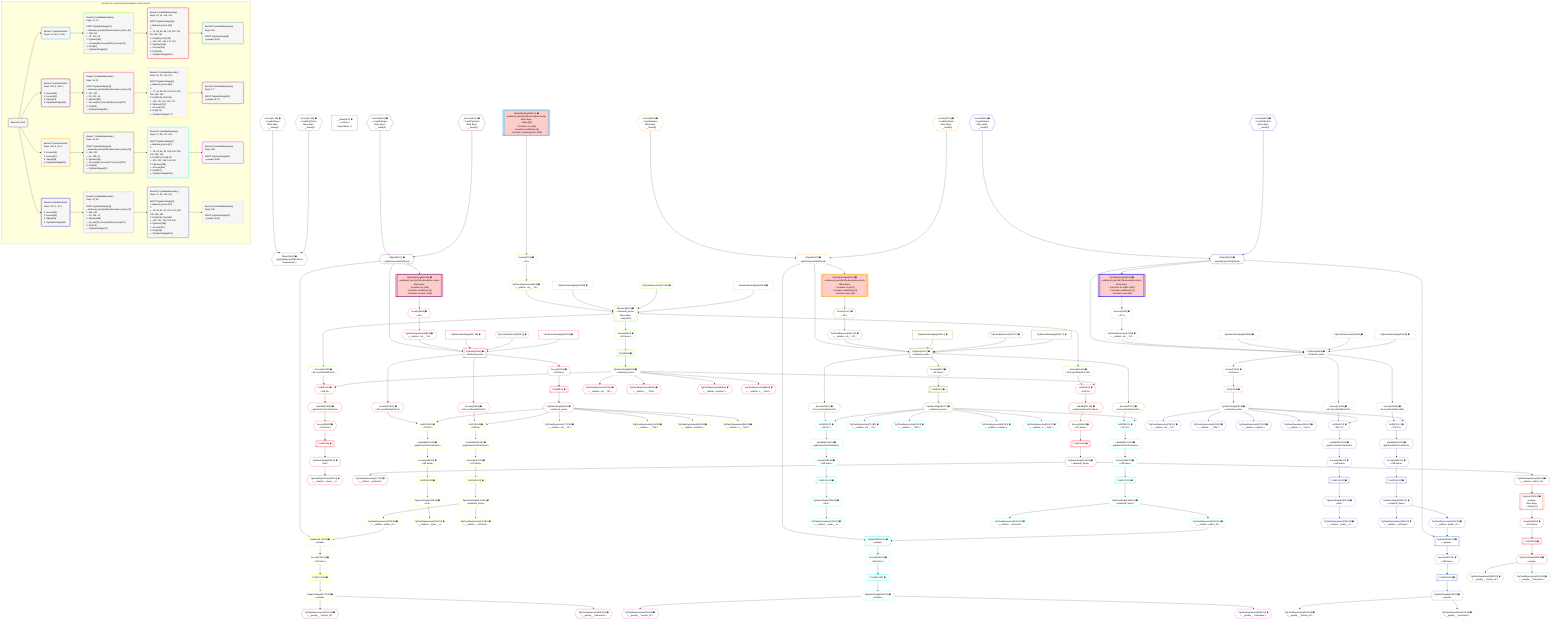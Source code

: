 %%{init: {'themeVariables': { 'fontSize': '12px'}}}%%
graph TD
    classDef path fill:#eee,stroke:#000,color:#000
    classDef plan fill:#fff,stroke-width:1px,color:#000
    classDef itemplan fill:#fff,stroke-width:2px,color:#000
    classDef unbatchedplan fill:#dff,stroke-width:1px,color:#000
    classDef sideeffectplan fill:#fcc,stroke-width:2px,color:#000
    classDef bucket fill:#f6f6f6,color:#000,stroke-width:2px,text-align:left

    subgraph "Buckets for mutations/basics/update-relational-post"
    Bucket0("Bucket 0 (root)"):::bucket
    Bucket1("Bucket 1 (mutationField)<br />Deps: 14, 244, 9, 245"):::bucket
    Bucket2("Bucket 2 (mutationField)<br />Deps: 244, 9, 246, 2<br /><br />1: Access[19]<br />2: Access[20]<br />3: Object[21]<br />4: PgUpdateSingle[18]"):::bucket
    Bucket3("Bucket 3 (mutationField)<br />Deps: 244, 9, 24, 2<br /><br />1: Access[26]<br />2: Access[27]<br />3: Object[28]<br />4: PgUpdateSingle[25]"):::bucket
    Bucket4("Bucket 4 (mutationField)<br />Deps: 247, 9, 24, 2<br /><br />1: Access[33]<br />2: Access[34]<br />3: Object[35]<br />4: PgUpdateSingle[32]"):::bucket
    Bucket5("Bucket 5 (nullableBoundary)<br />Deps: 11, 14<br /><br />ROOT PgUpdateSingle{1}ᐸrelational_posts(id;title,description,note)ᐳ[11]<br />1: 208, 213<br />ᐳ: 37, 212, 36<br />2: PgSelect[45]<br />ᐳ: Access[49], Access[209], Access[214]<br />3: First[50]<br />ᐳ: PgSelectSingle[51]"):::bucket
    Bucket6("Bucket 6 (nullableBoundary)<br />Deps: 18, 21<br /><br />ROOT PgUpdateSingle{2}ᐸrelational_posts(id;title,description,note)ᐳ[18]<br />1: 217, 222<br />ᐳ: 39, 221, 38<br />2: PgSelect[53]<br />ᐳ: Access[57], Access[218], Access[223]<br />3: First[58]<br />ᐳ: PgSelectSingle[59]"):::bucket
    Bucket7("Bucket 7 (nullableBoundary)<br />Deps: 25, 28<br /><br />ROOT PgUpdateSingle{3}ᐸrelational_posts(id;title,description,note)ᐳ[25]<br />1: 226, 231<br />ᐳ: 41, 230, 40<br />2: PgSelect[61]<br />ᐳ: Access[65], Access[227], Access[232]<br />3: First[66]<br />ᐳ: PgSelectSingle[67]"):::bucket
    Bucket8("Bucket 8 (nullableBoundary)<br />Deps: 32, 35<br /><br />ROOT PgUpdateSingle{4}ᐸrelational_posts(id;title,description,note)ᐳ[32]<br />1: 235, 240<br />ᐳ: 43, 239, 42<br />2: PgSelect[69]<br />ᐳ: Access[73], Access[236], Access[241]<br />3: First[74]<br />ᐳ: PgSelectSingle[75]"):::bucket
    Bucket9("Bucket 9 (nullableBoundary)<br />Deps: 51, 14, 209, 214<br /><br />ROOT PgSelectSingle{5}ᐸrelational_postsᐳ[51]<br />1: <br />ᐳ: 76, 80, 84, 88, 210, 215, 211, 216, 98, 134<br />2: First[99], First[135]<br />ᐳ: 100, 101, 136, 137, 161<br />3: PgSelect[162]<br />ᐳ: Access[164]<br />4: First[165]<br />ᐳ: PgSelectSingle[166]"):::bucket
    Bucket10("Bucket 10 (nullableBoundary)<br />Deps: 59, 21, 218, 223<br /><br />ROOT PgSelectSingle{6}ᐸrelational_postsᐳ[59]<br />1: <br />ᐳ: 77, 81, 85, 89, 219, 224, 220, 225, 108, 140<br />2: First[109], First[141]<br />ᐳ: 110, 111, 142, 143, 172<br />3: PgSelect[173]<br />ᐳ: Access[175]<br />4: First[176]<br />ᐳ: PgSelectSingle[177]"):::bucket
    Bucket11("Bucket 11 (nullableBoundary)<br />Deps: 67, 28, 227, 232<br /><br />ROOT PgSelectSingle{7}ᐸrelational_postsᐳ[67]<br />1: <br />ᐳ: 78, 82, 86, 90, 228, 233, 229, 234, 118, 146<br />2: First[119], First[147]<br />ᐳ: 120, 121, 148, 149, 183<br />3: PgSelect[184]<br />ᐳ: Access[186]<br />4: First[187]<br />ᐳ: PgSelectSingle[188]"):::bucket
    Bucket12("Bucket 12 (nullableBoundary)<br />Deps: 75, 35, 236, 241<br /><br />ROOT PgSelectSingle{8}ᐸrelational_postsᐳ[75]<br />1: <br />ᐳ: 79, 83, 87, 91, 237, 242, 238, 243, 128, 152<br />2: First[129], First[153]<br />ᐳ: 130, 131, 154, 155, 194<br />3: PgSelect[195]<br />ᐳ: Access[197]<br />4: First[198]<br />ᐳ: PgSelectSingle[199]"):::bucket
    Bucket13("Bucket 13 (nullableBoundary)<br />Deps: 166<br /><br />ROOT PgSelectSingle{9}ᐸpeopleᐳ[166]"):::bucket
    Bucket14("Bucket 14 (nullableBoundary)<br />Deps: 177<br /><br />ROOT PgSelectSingle{10}ᐸpeopleᐳ[177]"):::bucket
    Bucket15("Bucket 15 (nullableBoundary)<br />Deps: 188<br /><br />ROOT PgSelectSingle{11}ᐸpeopleᐳ[188]"):::bucket
    Bucket16("Bucket 16 (nullableBoundary)<br />Deps: 199<br /><br />ROOT PgSelectSingle{12}ᐸpeopleᐳ[199]"):::bucket
    end
    Bucket0 --> Bucket1 & Bucket2 & Bucket3 & Bucket4
    Bucket1 --> Bucket5
    Bucket2 --> Bucket6
    Bucket3 --> Bucket7
    Bucket4 --> Bucket8
    Bucket5 --> Bucket9
    Bucket6 --> Bucket10
    Bucket7 --> Bucket11
    Bucket8 --> Bucket12
    Bucket9 --> Bucket13
    Bucket10 --> Bucket14
    Bucket11 --> Bucket15
    Bucket12 --> Bucket16

    %% plan dependencies
    Object14{{"Object[14∈0] ➊<br />ᐸ{pgSettings,withPgClient}ᐳ<br />Dependents: 3"}}:::plan
    Access12{{"Access[12∈0] ➊<br />ᐸ2.pgSettingsᐳ<br />More deps:<br />- __Value[2]"}}:::plan
    Access13{{"Access[13∈0] ➊<br />ᐸ2.withPgClientᐳ<br />More deps:<br />- __Value[2]"}}:::plan
    Access12 & Access13 --> Object14
    __Value2["__Value[2∈0] ➊<br />ᐸcontextᐳ<br />Dependents: 8"]:::plan
    PgUpdateSingle11[["PgUpdateSingle[11∈1] ➊<br />ᐸrelational_posts(id;title,description,note)ᐳ<br />More deps:<br />- Object[14]<br />- Constantᐸ4ᐳ[244]<br />- Constantᐸundefinedᐳ[9]<br />- Constantᐸ'A description'ᐳ[245]"]]:::sideeffectplan
    PgUpdateSingle18[["PgUpdateSingle[18∈2] ➊<br />ᐸrelational_posts(id;title,description,note)ᐳ<br />More deps:<br />- Constantᐸ4ᐳ[244]<br />- Constantᐸundefinedᐳ[9]<br />- Constantᐸ'A note'ᐳ[246]"]]:::sideeffectplan
    Object21{{"Object[21∈2] ➊<br />ᐸ{pgSettings,withPgClient}ᐳ"}}:::plan
    Object21 --> PgUpdateSingle18
    Access19{{"Access[19∈2] ➊<br />ᐸ2.pgSettingsᐳ<br />More deps:<br />- __Value[2]"}}:::plan
    Access20{{"Access[20∈2] ➊<br />ᐸ2.withPgClientᐳ<br />More deps:<br />- __Value[2]"}}:::plan
    Access19 & Access20 --> Object21
    PgUpdateSingle25[["PgUpdateSingle[25∈3] ➊<br />ᐸrelational_posts(id;title,description,note)ᐳ<br />More deps:<br />- Constantᐸ4ᐳ[244]<br />- Constantᐸundefinedᐳ[9]<br />- Constantᐸnullᐳ[24]"]]:::sideeffectplan
    Object28{{"Object[28∈3] ➊<br />ᐸ{pgSettings,withPgClient}ᐳ"}}:::plan
    Object28 --> PgUpdateSingle25
    Access26{{"Access[26∈3] ➊<br />ᐸ2.pgSettingsᐳ<br />More deps:<br />- __Value[2]"}}:::plan
    Access27{{"Access[27∈3] ➊<br />ᐸ2.withPgClientᐳ<br />More deps:<br />- __Value[2]"}}:::plan
    Access26 & Access27 --> Object28
    PgUpdateSingle32[["PgUpdateSingle[32∈4] ➊<br />ᐸrelational_posts(id;title,description,note)ᐳ<br />More deps:<br />- Constantᐸ3141592ᐳ[247]<br />- Constantᐸundefinedᐳ[9]<br />- Constantᐸnullᐳ[24]"]]:::sideeffectplan
    Object35{{"Object[35∈4] ➊<br />ᐸ{pgSettings,withPgClient}ᐳ"}}:::plan
    Object35 --> PgUpdateSingle32
    Access33{{"Access[33∈4] ➊<br />ᐸ2.pgSettingsᐳ<br />More deps:<br />- __Value[2]"}}:::plan
    Access34{{"Access[34∈4] ➊<br />ᐸ2.withPgClientᐳ<br />More deps:<br />- __Value[2]"}}:::plan
    Access33 & Access34 --> Object35
    PgSelect45[["PgSelect[45∈5] ➊<br />ᐸrelational_postsᐳ<br />More deps:<br />- Object[14]"]]:::plan
    PgClassExpression36{{"PgClassExpression[36∈5] ➊<br />ᐸ__relation...sts__.”id”ᐳ"}}:::plan
    PgSelectInlineApply208["PgSelectInlineApply[208∈5] ➊"]:::plan
    PgFromExpression212{{"PgFromExpression[212∈5] ➊"}}:::plan
    PgSelectInlineApply213["PgSelectInlineApply[213∈5] ➊"]:::plan
    PgClassExpression36 & PgSelectInlineApply208 & PgFromExpression212 & PgSelectInlineApply213 --> PgSelect45
    Access37{{"Access[37∈5] ➊<br />ᐸ11.tᐳ"}}:::plan
    Access37 --> PgClassExpression36
    PgUpdateSingle11 --> Access37
    Access49{{"Access[49∈5] ➊<br />ᐸ45.itemsᐳ"}}:::plan
    PgSelect45 --> Access49
    First50[["First[50∈5] ➊"]]:::plan
    Access49 --> First50
    PgSelectSingle51{{"PgSelectSingle[51∈5] ➊<br />ᐸrelational_postsᐳ"}}:::plan
    First50 --> PgSelectSingle51
    Access209{{"Access[209∈5] ➊<br />ᐸ45.m.joinDetailsFor132ᐳ"}}:::plan
    PgSelect45 --> Access209
    Access214{{"Access[214∈5] ➊<br />ᐸ45.m.joinDetailsFor93ᐳ"}}:::plan
    PgSelect45 --> Access214
    PgSelect53[["PgSelect[53∈6] ➊<br />ᐸrelational_postsᐳ"]]:::plan
    PgClassExpression38{{"PgClassExpression[38∈6] ➊<br />ᐸ__relation...sts__.”id”ᐳ"}}:::plan
    PgSelectInlineApply217["PgSelectInlineApply[217∈6] ➊"]:::plan
    PgFromExpression221{{"PgFromExpression[221∈6] ➊"}}:::plan
    PgSelectInlineApply222["PgSelectInlineApply[222∈6] ➊"]:::plan
    Object21 & PgClassExpression38 & PgSelectInlineApply217 & PgFromExpression221 & PgSelectInlineApply222 --> PgSelect53
    Access39{{"Access[39∈6] ➊<br />ᐸ18.tᐳ"}}:::plan
    Access39 --> PgClassExpression38
    PgUpdateSingle18 --> Access39
    Access57{{"Access[57∈6] ➊<br />ᐸ53.itemsᐳ"}}:::plan
    PgSelect53 --> Access57
    First58[["First[58∈6] ➊"]]:::plan
    Access57 --> First58
    PgSelectSingle59{{"PgSelectSingle[59∈6] ➊<br />ᐸrelational_postsᐳ"}}:::plan
    First58 --> PgSelectSingle59
    Access218{{"Access[218∈6] ➊<br />ᐸ53.m.joinDetailsFor138ᐳ"}}:::plan
    PgSelect53 --> Access218
    Access223{{"Access[223∈6] ➊<br />ᐸ53.m.joinDetailsFor103ᐳ"}}:::plan
    PgSelect53 --> Access223
    PgSelect61[["PgSelect[61∈7] ➊<br />ᐸrelational_postsᐳ"]]:::plan
    PgClassExpression40{{"PgClassExpression[40∈7] ➊<br />ᐸ__relation...sts__.”id”ᐳ"}}:::plan
    PgSelectInlineApply226["PgSelectInlineApply[226∈7] ➊"]:::plan
    PgFromExpression230{{"PgFromExpression[230∈7] ➊"}}:::plan
    PgSelectInlineApply231["PgSelectInlineApply[231∈7] ➊"]:::plan
    Object28 & PgClassExpression40 & PgSelectInlineApply226 & PgFromExpression230 & PgSelectInlineApply231 --> PgSelect61
    Access41{{"Access[41∈7] ➊<br />ᐸ25.tᐳ"}}:::plan
    Access41 --> PgClassExpression40
    PgUpdateSingle25 --> Access41
    Access65{{"Access[65∈7] ➊<br />ᐸ61.itemsᐳ"}}:::plan
    PgSelect61 --> Access65
    First66[["First[66∈7] ➊"]]:::plan
    Access65 --> First66
    PgSelectSingle67{{"PgSelectSingle[67∈7] ➊<br />ᐸrelational_postsᐳ"}}:::plan
    First66 --> PgSelectSingle67
    Access227{{"Access[227∈7] ➊<br />ᐸ61.m.joinDetailsFor144ᐳ"}}:::plan
    PgSelect61 --> Access227
    Access232{{"Access[232∈7] ➊<br />ᐸ61.m.joinDetailsFor113ᐳ"}}:::plan
    PgSelect61 --> Access232
    PgSelect69[["PgSelect[69∈8] ➊<br />ᐸrelational_postsᐳ"]]:::plan
    PgClassExpression42{{"PgClassExpression[42∈8] ➊<br />ᐸ__relation...sts__.”id”ᐳ"}}:::plan
    PgSelectInlineApply235["PgSelectInlineApply[235∈8] ➊"]:::plan
    PgFromExpression239{{"PgFromExpression[239∈8] ➊"}}:::plan
    PgSelectInlineApply240["PgSelectInlineApply[240∈8] ➊"]:::plan
    Object35 & PgClassExpression42 & PgSelectInlineApply235 & PgFromExpression239 & PgSelectInlineApply240 --> PgSelect69
    Access43{{"Access[43∈8] ➊<br />ᐸ32.tᐳ"}}:::plan
    Access43 --> PgClassExpression42
    PgUpdateSingle32 --> Access43
    Access73{{"Access[73∈8] ➊<br />ᐸ69.itemsᐳ"}}:::plan
    PgSelect69 --> Access73
    First74[["First[74∈8] ➊"]]:::plan
    Access73 --> First74
    PgSelectSingle75{{"PgSelectSingle[75∈8] ➊<br />ᐸrelational_postsᐳ"}}:::plan
    First74 --> PgSelectSingle75
    Access236{{"Access[236∈8] ➊<br />ᐸ69.m.joinDetailsFor150ᐳ"}}:::plan
    PgSelect69 --> Access236
    Access241{{"Access[241∈8] ➊<br />ᐸ69.m.joinDetailsFor123ᐳ"}}:::plan
    PgSelect69 --> Access241
    PgSelect162[["PgSelect[162∈9] ➊<br />ᐸpeopleᐳ<br />More deps:<br />- Object[14]"]]:::plan
    PgClassExpression161{{"PgClassExpression[161∈9] ➊<br />ᐸ__relation...author_id”ᐳ"}}:::plan
    PgClassExpression161 --> PgSelect162
    List210{{"List[210∈9] ➊<br />ᐸ209,51ᐳ"}}:::plan
    Access209 & PgSelectSingle51 --> List210
    List215{{"List[215∈9] ➊<br />ᐸ214,51ᐳ"}}:::plan
    Access214 & PgSelectSingle51 --> List215
    PgClassExpression76{{"PgClassExpression[76∈9] ➊<br />ᐸ__relation...sts__.”id”ᐳ"}}:::plan
    PgSelectSingle51 --> PgClassExpression76
    PgClassExpression80{{"PgClassExpression[80∈9] ➊<br />ᐸ__relation...__.”title”ᐳ"}}:::plan
    PgSelectSingle51 --> PgClassExpression80
    PgClassExpression84{{"PgClassExpression[84∈9] ➊<br />ᐸ__relation...scription”ᐳ"}}:::plan
    PgSelectSingle51 --> PgClassExpression84
    PgClassExpression88{{"PgClassExpression[88∈9] ➊<br />ᐸ__relation...s__.”note”ᐳ"}}:::plan
    PgSelectSingle51 --> PgClassExpression88
    Access98{{"Access[98∈9] ➊<br />ᐸ216.itemsᐳ"}}:::plan
    Lambda216{{"Lambda[216∈9] ➊<br />ᐸpgInlineViaJoinTransformᐳ"}}:::plan
    Lambda216 --> Access98
    First99[["First[99∈9] ➊"]]:::plan
    Access98 --> First99
    PgSelectSingle100{{"PgSelectSingle[100∈9] ➊<br />ᐸtextᐳ"}}:::plan
    First99 --> PgSelectSingle100
    PgClassExpression101{{"PgClassExpression[101∈9] ➊<br />ᐸ__relation..._lower__.vᐳ"}}:::plan
    PgSelectSingle100 --> PgClassExpression101
    Access134{{"Access[134∈9] ➊<br />ᐸ211.itemsᐳ"}}:::plan
    Lambda211{{"Lambda[211∈9] ➊<br />ᐸpgInlineViaJoinTransformᐳ"}}:::plan
    Lambda211 --> Access134
    First135[["First[135∈9] ➊"]]:::plan
    Access134 --> First135
    PgSelectSingle136{{"PgSelectSingle[136∈9] ➊<br />ᐸrelational_itemsᐳ"}}:::plan
    First135 --> PgSelectSingle136
    PgClassExpression137{{"PgClassExpression[137∈9] ➊<br />ᐸ__relation..._archived”ᐳ"}}:::plan
    PgSelectSingle136 --> PgClassExpression137
    PgSelectSingle136 --> PgClassExpression161
    Access164{{"Access[164∈9] ➊<br />ᐸ162.itemsᐳ"}}:::plan
    PgSelect162 --> Access164
    First165[["First[165∈9] ➊"]]:::plan
    Access164 --> First165
    PgSelectSingle166{{"PgSelectSingle[166∈9] ➊<br />ᐸpeopleᐳ"}}:::plan
    First165 --> PgSelectSingle166
    List210 --> Lambda211
    List215 --> Lambda216
    PgSelect173[["PgSelect[173∈10] ➊<br />ᐸpeopleᐳ"]]:::plan
    PgClassExpression172{{"PgClassExpression[172∈10] ➊<br />ᐸ__relation...author_id”ᐳ"}}:::plan
    Object21 & PgClassExpression172 --> PgSelect173
    List219{{"List[219∈10] ➊<br />ᐸ218,59ᐳ"}}:::plan
    Access218 & PgSelectSingle59 --> List219
    List224{{"List[224∈10] ➊<br />ᐸ223,59ᐳ"}}:::plan
    Access223 & PgSelectSingle59 --> List224
    PgClassExpression77{{"PgClassExpression[77∈10] ➊<br />ᐸ__relation...sts__.”id”ᐳ"}}:::plan
    PgSelectSingle59 --> PgClassExpression77
    PgClassExpression81{{"PgClassExpression[81∈10] ➊<br />ᐸ__relation...__.”title”ᐳ"}}:::plan
    PgSelectSingle59 --> PgClassExpression81
    PgClassExpression85{{"PgClassExpression[85∈10] ➊<br />ᐸ__relation...scription”ᐳ"}}:::plan
    PgSelectSingle59 --> PgClassExpression85
    PgClassExpression89{{"PgClassExpression[89∈10] ➊<br />ᐸ__relation...s__.”note”ᐳ"}}:::plan
    PgSelectSingle59 --> PgClassExpression89
    Access108{{"Access[108∈10] ➊<br />ᐸ225.itemsᐳ"}}:::plan
    Lambda225{{"Lambda[225∈10] ➊<br />ᐸpgInlineViaJoinTransformᐳ"}}:::plan
    Lambda225 --> Access108
    First109[["First[109∈10] ➊"]]:::plan
    Access108 --> First109
    PgSelectSingle110{{"PgSelectSingle[110∈10] ➊<br />ᐸtextᐳ"}}:::plan
    First109 --> PgSelectSingle110
    PgClassExpression111{{"PgClassExpression[111∈10] ➊<br />ᐸ__relation..._lower__.vᐳ"}}:::plan
    PgSelectSingle110 --> PgClassExpression111
    Access140{{"Access[140∈10] ➊<br />ᐸ220.itemsᐳ"}}:::plan
    Lambda220{{"Lambda[220∈10] ➊<br />ᐸpgInlineViaJoinTransformᐳ"}}:::plan
    Lambda220 --> Access140
    First141[["First[141∈10] ➊"]]:::plan
    Access140 --> First141
    PgSelectSingle142{{"PgSelectSingle[142∈10] ➊<br />ᐸrelational_itemsᐳ"}}:::plan
    First141 --> PgSelectSingle142
    PgClassExpression143{{"PgClassExpression[143∈10] ➊<br />ᐸ__relation..._archived”ᐳ"}}:::plan
    PgSelectSingle142 --> PgClassExpression143
    PgSelectSingle142 --> PgClassExpression172
    Access175{{"Access[175∈10] ➊<br />ᐸ173.itemsᐳ"}}:::plan
    PgSelect173 --> Access175
    First176[["First[176∈10] ➊"]]:::plan
    Access175 --> First176
    PgSelectSingle177{{"PgSelectSingle[177∈10] ➊<br />ᐸpeopleᐳ"}}:::plan
    First176 --> PgSelectSingle177
    List219 --> Lambda220
    List224 --> Lambda225
    PgSelect184[["PgSelect[184∈11] ➊<br />ᐸpeopleᐳ"]]:::plan
    PgClassExpression183{{"PgClassExpression[183∈11] ➊<br />ᐸ__relation...author_id”ᐳ"}}:::plan
    Object28 & PgClassExpression183 --> PgSelect184
    List228{{"List[228∈11] ➊<br />ᐸ227,67ᐳ"}}:::plan
    Access227 & PgSelectSingle67 --> List228
    List233{{"List[233∈11] ➊<br />ᐸ232,67ᐳ"}}:::plan
    Access232 & PgSelectSingle67 --> List233
    PgClassExpression78{{"PgClassExpression[78∈11] ➊<br />ᐸ__relation...sts__.”id”ᐳ"}}:::plan
    PgSelectSingle67 --> PgClassExpression78
    PgClassExpression82{{"PgClassExpression[82∈11] ➊<br />ᐸ__relation...__.”title”ᐳ"}}:::plan
    PgSelectSingle67 --> PgClassExpression82
    PgClassExpression86{{"PgClassExpression[86∈11] ➊<br />ᐸ__relation...scription”ᐳ"}}:::plan
    PgSelectSingle67 --> PgClassExpression86
    PgClassExpression90{{"PgClassExpression[90∈11] ➊<br />ᐸ__relation...s__.”note”ᐳ"}}:::plan
    PgSelectSingle67 --> PgClassExpression90
    Access118{{"Access[118∈11] ➊<br />ᐸ234.itemsᐳ"}}:::plan
    Lambda234{{"Lambda[234∈11] ➊<br />ᐸpgInlineViaJoinTransformᐳ"}}:::plan
    Lambda234 --> Access118
    First119[["First[119∈11] ➊"]]:::plan
    Access118 --> First119
    PgSelectSingle120{{"PgSelectSingle[120∈11] ➊<br />ᐸtextᐳ"}}:::plan
    First119 --> PgSelectSingle120
    PgClassExpression121{{"PgClassExpression[121∈11] ➊<br />ᐸ__relation..._lower__.vᐳ"}}:::plan
    PgSelectSingle120 --> PgClassExpression121
    Access146{{"Access[146∈11] ➊<br />ᐸ229.itemsᐳ"}}:::plan
    Lambda229{{"Lambda[229∈11] ➊<br />ᐸpgInlineViaJoinTransformᐳ"}}:::plan
    Lambda229 --> Access146
    First147[["First[147∈11] ➊"]]:::plan
    Access146 --> First147
    PgSelectSingle148{{"PgSelectSingle[148∈11] ➊<br />ᐸrelational_itemsᐳ"}}:::plan
    First147 --> PgSelectSingle148
    PgClassExpression149{{"PgClassExpression[149∈11] ➊<br />ᐸ__relation..._archived”ᐳ"}}:::plan
    PgSelectSingle148 --> PgClassExpression149
    PgSelectSingle148 --> PgClassExpression183
    Access186{{"Access[186∈11] ➊<br />ᐸ184.itemsᐳ"}}:::plan
    PgSelect184 --> Access186
    First187[["First[187∈11] ➊"]]:::plan
    Access186 --> First187
    PgSelectSingle188{{"PgSelectSingle[188∈11] ➊<br />ᐸpeopleᐳ"}}:::plan
    First187 --> PgSelectSingle188
    List228 --> Lambda229
    List233 --> Lambda234
    PgSelect195[["PgSelect[195∈12] ➊<br />ᐸpeopleᐳ"]]:::plan
    PgClassExpression194{{"PgClassExpression[194∈12] ➊<br />ᐸ__relation...author_id”ᐳ"}}:::plan
    Object35 & PgClassExpression194 --> PgSelect195
    List237{{"List[237∈12] ➊<br />ᐸ236,75ᐳ"}}:::plan
    Access236 & PgSelectSingle75 --> List237
    List242{{"List[242∈12] ➊<br />ᐸ241,75ᐳ"}}:::plan
    Access241 & PgSelectSingle75 --> List242
    PgClassExpression79{{"PgClassExpression[79∈12] ➊<br />ᐸ__relation...sts__.”id”ᐳ"}}:::plan
    PgSelectSingle75 --> PgClassExpression79
    PgClassExpression83{{"PgClassExpression[83∈12] ➊<br />ᐸ__relation...__.”title”ᐳ"}}:::plan
    PgSelectSingle75 --> PgClassExpression83
    PgClassExpression87{{"PgClassExpression[87∈12] ➊<br />ᐸ__relation...scription”ᐳ"}}:::plan
    PgSelectSingle75 --> PgClassExpression87
    PgClassExpression91{{"PgClassExpression[91∈12] ➊<br />ᐸ__relation...s__.”note”ᐳ"}}:::plan
    PgSelectSingle75 --> PgClassExpression91
    Access128{{"Access[128∈12] ➊<br />ᐸ243.itemsᐳ"}}:::plan
    Lambda243{{"Lambda[243∈12] ➊<br />ᐸpgInlineViaJoinTransformᐳ"}}:::plan
    Lambda243 --> Access128
    First129[["First[129∈12] ➊"]]:::plan
    Access128 --> First129
    PgSelectSingle130{{"PgSelectSingle[130∈12] ➊<br />ᐸtextᐳ"}}:::plan
    First129 --> PgSelectSingle130
    PgClassExpression131{{"PgClassExpression[131∈12] ➊<br />ᐸ__relation..._lower__.vᐳ"}}:::plan
    PgSelectSingle130 --> PgClassExpression131
    Access152{{"Access[152∈12] ➊<br />ᐸ238.itemsᐳ"}}:::plan
    Lambda238{{"Lambda[238∈12] ➊<br />ᐸpgInlineViaJoinTransformᐳ"}}:::plan
    Lambda238 --> Access152
    First153[["First[153∈12] ➊"]]:::plan
    Access152 --> First153
    PgSelectSingle154{{"PgSelectSingle[154∈12] ➊<br />ᐸrelational_itemsᐳ"}}:::plan
    First153 --> PgSelectSingle154
    PgClassExpression155{{"PgClassExpression[155∈12] ➊<br />ᐸ__relation..._archived”ᐳ"}}:::plan
    PgSelectSingle154 --> PgClassExpression155
    PgSelectSingle154 --> PgClassExpression194
    Access197{{"Access[197∈12] ➊<br />ᐸ195.itemsᐳ"}}:::plan
    PgSelect195 --> Access197
    First198[["First[198∈12] ➊"]]:::plan
    Access197 --> First198
    PgSelectSingle199{{"PgSelectSingle[199∈12] ➊<br />ᐸpeopleᐳ"}}:::plan
    First198 --> PgSelectSingle199
    List237 --> Lambda238
    List242 --> Lambda243
    PgClassExpression200{{"PgClassExpression[200∈13] ➊<br />ᐸ__people__.”person_id”ᐳ"}}:::plan
    PgSelectSingle166 --> PgClassExpression200
    PgClassExpression204{{"PgClassExpression[204∈13] ➊<br />ᐸ__people__.”username”ᐳ"}}:::plan
    PgSelectSingle166 --> PgClassExpression204
    PgClassExpression201{{"PgClassExpression[201∈14] ➊<br />ᐸ__people__.”person_id”ᐳ"}}:::plan
    PgSelectSingle177 --> PgClassExpression201
    PgClassExpression205{{"PgClassExpression[205∈14] ➊<br />ᐸ__people__.”username”ᐳ"}}:::plan
    PgSelectSingle177 --> PgClassExpression205
    PgClassExpression202{{"PgClassExpression[202∈15] ➊<br />ᐸ__people__.”person_id”ᐳ"}}:::plan
    PgSelectSingle188 --> PgClassExpression202
    PgClassExpression206{{"PgClassExpression[206∈15] ➊<br />ᐸ__people__.”username”ᐳ"}}:::plan
    PgSelectSingle188 --> PgClassExpression206
    PgClassExpression203{{"PgClassExpression[203∈16] ➊<br />ᐸ__people__.”person_id”ᐳ"}}:::plan
    PgSelectSingle199 --> PgClassExpression203
    PgClassExpression207{{"PgClassExpression[207∈16] ➊<br />ᐸ__people__.”username”ᐳ"}}:::plan
    PgSelectSingle199 --> PgClassExpression207

    %% define steps
    classDef bucket0 stroke:#696969
    class Bucket0,__Value2,Access12,Access13,Object14 bucket0
    classDef bucket1 stroke:#00bfff
    class Bucket1,PgUpdateSingle11 bucket1
    classDef bucket2 stroke:#7f007f
    class Bucket2,PgUpdateSingle18,Access19,Access20,Object21 bucket2
    classDef bucket3 stroke:#ffa500
    class Bucket3,PgUpdateSingle25,Access26,Access27,Object28 bucket3
    classDef bucket4 stroke:#0000ff
    class Bucket4,PgUpdateSingle32,Access33,Access34,Object35 bucket4
    classDef bucket5 stroke:#7fff00
    class Bucket5,PgClassExpression36,Access37,PgSelect45,Access49,First50,PgSelectSingle51,PgSelectInlineApply208,Access209,PgFromExpression212,PgSelectInlineApply213,Access214 bucket5
    classDef bucket6 stroke:#ff1493
    class Bucket6,PgClassExpression38,Access39,PgSelect53,Access57,First58,PgSelectSingle59,PgSelectInlineApply217,Access218,PgFromExpression221,PgSelectInlineApply222,Access223 bucket6
    classDef bucket7 stroke:#808000
    class Bucket7,PgClassExpression40,Access41,PgSelect61,Access65,First66,PgSelectSingle67,PgSelectInlineApply226,Access227,PgFromExpression230,PgSelectInlineApply231,Access232 bucket7
    classDef bucket8 stroke:#dda0dd
    class Bucket8,PgClassExpression42,Access43,PgSelect69,Access73,First74,PgSelectSingle75,PgSelectInlineApply235,Access236,PgFromExpression239,PgSelectInlineApply240,Access241 bucket8
    classDef bucket9 stroke:#ff0000
    class Bucket9,PgClassExpression76,PgClassExpression80,PgClassExpression84,PgClassExpression88,Access98,First99,PgSelectSingle100,PgClassExpression101,Access134,First135,PgSelectSingle136,PgClassExpression137,PgClassExpression161,PgSelect162,Access164,First165,PgSelectSingle166,List210,Lambda211,List215,Lambda216 bucket9
    classDef bucket10 stroke:#ffff00
    class Bucket10,PgClassExpression77,PgClassExpression81,PgClassExpression85,PgClassExpression89,Access108,First109,PgSelectSingle110,PgClassExpression111,Access140,First141,PgSelectSingle142,PgClassExpression143,PgClassExpression172,PgSelect173,Access175,First176,PgSelectSingle177,List219,Lambda220,List224,Lambda225 bucket10
    classDef bucket11 stroke:#00ffff
    class Bucket11,PgClassExpression78,PgClassExpression82,PgClassExpression86,PgClassExpression90,Access118,First119,PgSelectSingle120,PgClassExpression121,Access146,First147,PgSelectSingle148,PgClassExpression149,PgClassExpression183,PgSelect184,Access186,First187,PgSelectSingle188,List228,Lambda229,List233,Lambda234 bucket11
    classDef bucket12 stroke:#4169e1
    class Bucket12,PgClassExpression79,PgClassExpression83,PgClassExpression87,PgClassExpression91,Access128,First129,PgSelectSingle130,PgClassExpression131,Access152,First153,PgSelectSingle154,PgClassExpression155,PgClassExpression194,PgSelect195,Access197,First198,PgSelectSingle199,List237,Lambda238,List242,Lambda243 bucket12
    classDef bucket13 stroke:#3cb371
    class Bucket13,PgClassExpression200,PgClassExpression204 bucket13
    classDef bucket14 stroke:#a52a2a
    class Bucket14,PgClassExpression201,PgClassExpression205 bucket14
    classDef bucket15 stroke:#ff00ff
    class Bucket15,PgClassExpression202,PgClassExpression206 bucket15
    classDef bucket16 stroke:#f5deb3
    class Bucket16,PgClassExpression203,PgClassExpression207 bucket16